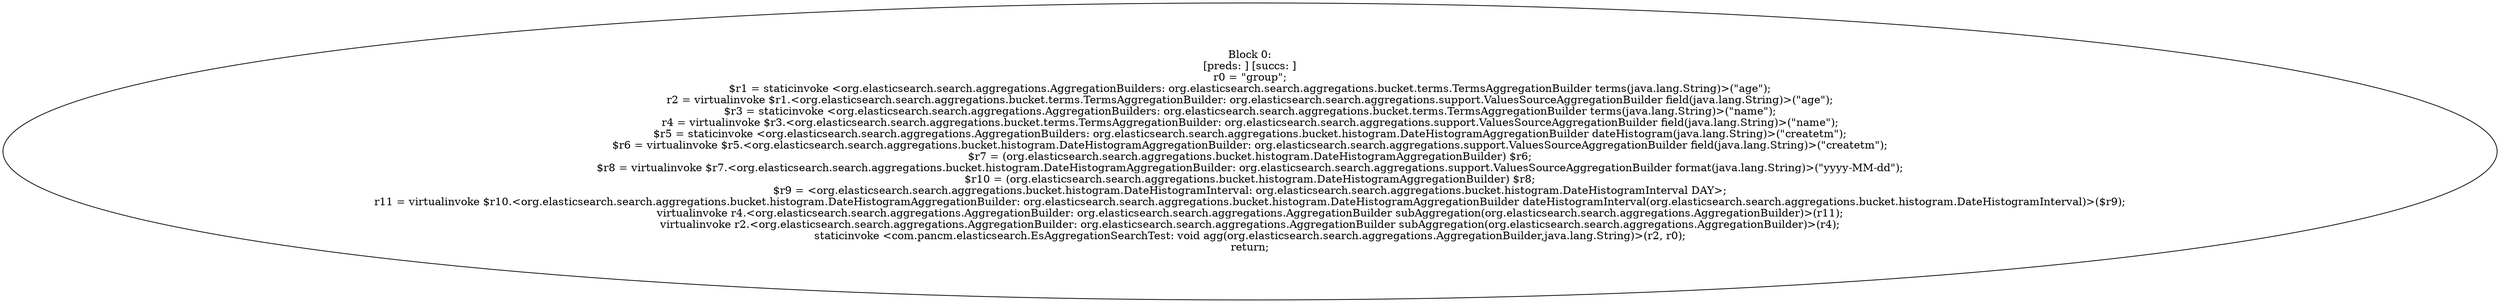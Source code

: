 digraph "unitGraph" {
    "Block 0:
[preds: ] [succs: ]
r0 = \"group\";
$r1 = staticinvoke <org.elasticsearch.search.aggregations.AggregationBuilders: org.elasticsearch.search.aggregations.bucket.terms.TermsAggregationBuilder terms(java.lang.String)>(\"age\");
r2 = virtualinvoke $r1.<org.elasticsearch.search.aggregations.bucket.terms.TermsAggregationBuilder: org.elasticsearch.search.aggregations.support.ValuesSourceAggregationBuilder field(java.lang.String)>(\"age\");
$r3 = staticinvoke <org.elasticsearch.search.aggregations.AggregationBuilders: org.elasticsearch.search.aggregations.bucket.terms.TermsAggregationBuilder terms(java.lang.String)>(\"name\");
r4 = virtualinvoke $r3.<org.elasticsearch.search.aggregations.bucket.terms.TermsAggregationBuilder: org.elasticsearch.search.aggregations.support.ValuesSourceAggregationBuilder field(java.lang.String)>(\"name\");
$r5 = staticinvoke <org.elasticsearch.search.aggregations.AggregationBuilders: org.elasticsearch.search.aggregations.bucket.histogram.DateHistogramAggregationBuilder dateHistogram(java.lang.String)>(\"createtm\");
$r6 = virtualinvoke $r5.<org.elasticsearch.search.aggregations.bucket.histogram.DateHistogramAggregationBuilder: org.elasticsearch.search.aggregations.support.ValuesSourceAggregationBuilder field(java.lang.String)>(\"createtm\");
$r7 = (org.elasticsearch.search.aggregations.bucket.histogram.DateHistogramAggregationBuilder) $r6;
$r8 = virtualinvoke $r7.<org.elasticsearch.search.aggregations.bucket.histogram.DateHistogramAggregationBuilder: org.elasticsearch.search.aggregations.support.ValuesSourceAggregationBuilder format(java.lang.String)>(\"yyyy-MM-dd\");
$r10 = (org.elasticsearch.search.aggregations.bucket.histogram.DateHistogramAggregationBuilder) $r8;
$r9 = <org.elasticsearch.search.aggregations.bucket.histogram.DateHistogramInterval: org.elasticsearch.search.aggregations.bucket.histogram.DateHistogramInterval DAY>;
r11 = virtualinvoke $r10.<org.elasticsearch.search.aggregations.bucket.histogram.DateHistogramAggregationBuilder: org.elasticsearch.search.aggregations.bucket.histogram.DateHistogramAggregationBuilder dateHistogramInterval(org.elasticsearch.search.aggregations.bucket.histogram.DateHistogramInterval)>($r9);
virtualinvoke r4.<org.elasticsearch.search.aggregations.AggregationBuilder: org.elasticsearch.search.aggregations.AggregationBuilder subAggregation(org.elasticsearch.search.aggregations.AggregationBuilder)>(r11);
virtualinvoke r2.<org.elasticsearch.search.aggregations.AggregationBuilder: org.elasticsearch.search.aggregations.AggregationBuilder subAggregation(org.elasticsearch.search.aggregations.AggregationBuilder)>(r4);
staticinvoke <com.pancm.elasticsearch.EsAggregationSearchTest: void agg(org.elasticsearch.search.aggregations.AggregationBuilder,java.lang.String)>(r2, r0);
return;
"
}
